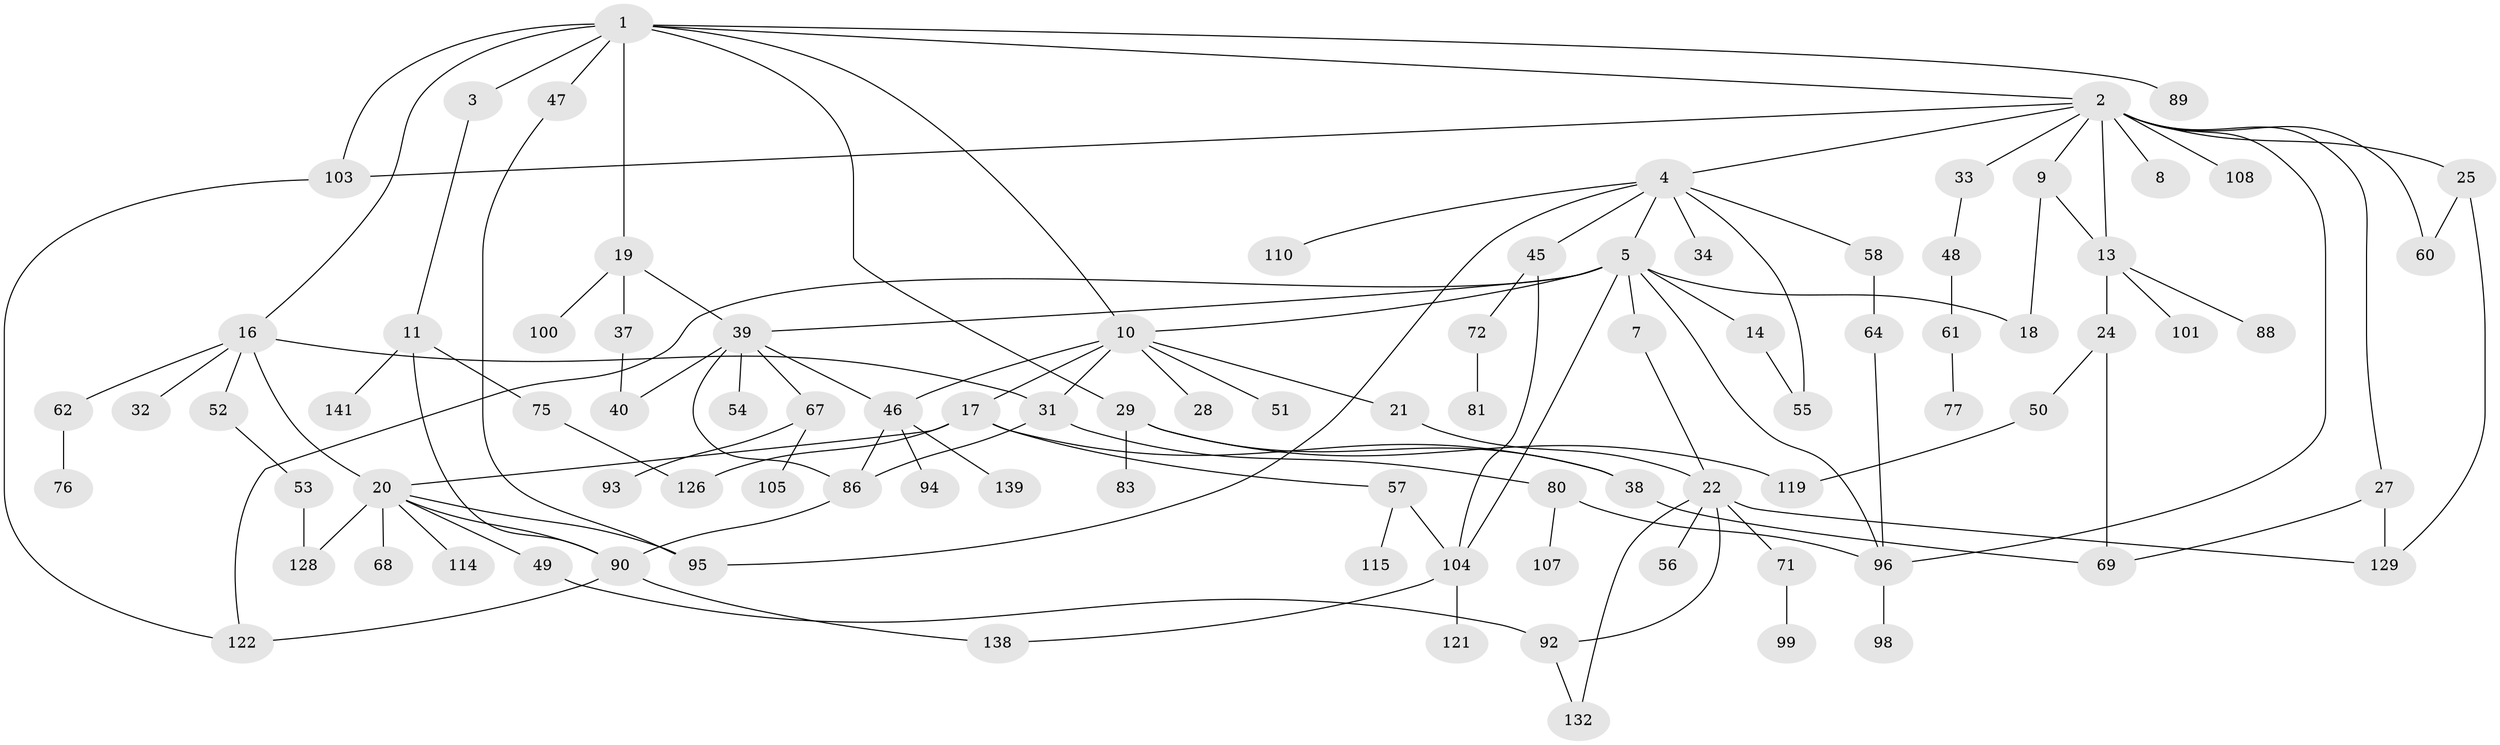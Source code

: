 // original degree distribution, {7: 0.028368794326241134, 11: 0.0070921985815602835, 3: 0.20567375886524822, 4: 0.09219858156028368, 2: 0.3546099290780142, 6: 0.028368794326241134, 5: 0.02127659574468085, 1: 0.2624113475177305}
// Generated by graph-tools (version 1.1) at 2025/41/03/06/25 10:41:30]
// undirected, 92 vertices, 127 edges
graph export_dot {
graph [start="1"]
  node [color=gray90,style=filled];
  1 [super="+6"];
  2 [super="+35"];
  3 [super="+59"];
  4 [super="+84"];
  5 [super="+118"];
  7;
  8 [super="+15"];
  9 [super="+109"];
  10 [super="+12"];
  11 [super="+23"];
  13 [super="+44"];
  14;
  16 [super="+41"];
  17 [super="+26"];
  18;
  19 [super="+36"];
  20 [super="+63"];
  21 [super="+30"];
  22 [super="+97"];
  24 [super="+43"];
  25 [super="+112"];
  27 [super="+42"];
  28;
  29 [super="+70"];
  31;
  32;
  33;
  34 [super="+131"];
  37 [super="+140"];
  38 [super="+85"];
  39 [super="+73"];
  40 [super="+102"];
  45 [super="+82"];
  46;
  47;
  48 [super="+134"];
  49 [super="+66"];
  50 [super="+65"];
  51;
  52 [super="+117"];
  53;
  54;
  55 [super="+106"];
  56;
  57 [super="+74"];
  58;
  60;
  61;
  62;
  64;
  67;
  68;
  69 [super="+113"];
  71;
  72 [super="+120"];
  75 [super="+79"];
  76;
  77 [super="+78"];
  80;
  81;
  83;
  86 [super="+87"];
  88;
  89 [super="+133"];
  90 [super="+91"];
  92 [super="+127"];
  93;
  94;
  95 [super="+123"];
  96 [super="+111"];
  98;
  99;
  100;
  101;
  103 [super="+124"];
  104 [super="+116"];
  105 [super="+130"];
  107;
  108 [super="+137"];
  110 [super="+125"];
  114;
  115;
  119;
  121;
  122 [super="+135"];
  126;
  128 [super="+136"];
  129;
  132;
  138;
  139;
  141;
  1 -- 2;
  1 -- 3;
  1 -- 10;
  1 -- 16;
  1 -- 29;
  1 -- 103;
  1 -- 89;
  1 -- 19;
  1 -- 47;
  2 -- 4;
  2 -- 8;
  2 -- 9;
  2 -- 25;
  2 -- 27;
  2 -- 33;
  2 -- 60;
  2 -- 108;
  2 -- 96;
  2 -- 13;
  2 -- 103;
  3 -- 11;
  4 -- 5;
  4 -- 34;
  4 -- 45;
  4 -- 58;
  4 -- 55;
  4 -- 110;
  4 -- 95;
  5 -- 7;
  5 -- 14;
  5 -- 96;
  5 -- 18;
  5 -- 39;
  5 -- 104;
  5 -- 10;
  5 -- 122;
  7 -- 22;
  9 -- 13;
  9 -- 18;
  10 -- 17;
  10 -- 28;
  10 -- 31;
  10 -- 46;
  10 -- 21;
  10 -- 51;
  11 -- 141;
  11 -- 90;
  11 -- 75;
  13 -- 24;
  13 -- 101;
  13 -- 88;
  14 -- 55;
  16 -- 20;
  16 -- 32;
  16 -- 52;
  16 -- 62;
  16 -- 31;
  17 -- 126;
  17 -- 38;
  17 -- 20;
  17 -- 57;
  19 -- 39;
  19 -- 100;
  19 -- 37 [weight=2];
  20 -- 49;
  20 -- 90;
  20 -- 114;
  20 -- 128;
  20 -- 95;
  20 -- 68;
  21 -- 22;
  22 -- 56;
  22 -- 71;
  22 -- 92;
  22 -- 129;
  22 -- 132;
  24 -- 50;
  24 -- 69;
  25 -- 129;
  25 -- 60;
  27 -- 129;
  27 -- 69;
  29 -- 38;
  29 -- 83;
  29 -- 119;
  31 -- 80;
  31 -- 86;
  33 -- 48;
  37 -- 40;
  38 -- 69;
  39 -- 40;
  39 -- 54;
  39 -- 67;
  39 -- 86;
  39 -- 46;
  45 -- 72;
  45 -- 104;
  46 -- 94;
  46 -- 139;
  46 -- 86;
  47 -- 95;
  48 -- 61;
  49 -- 92;
  50 -- 119;
  52 -- 53;
  53 -- 128;
  57 -- 115;
  57 -- 104;
  58 -- 64;
  61 -- 77;
  62 -- 76;
  64 -- 96;
  67 -- 93;
  67 -- 105;
  71 -- 99;
  72 -- 81;
  75 -- 126;
  80 -- 96;
  80 -- 107;
  86 -- 90;
  90 -- 122;
  90 -- 138;
  92 -- 132;
  96 -- 98;
  103 -- 122;
  104 -- 121;
  104 -- 138;
}
